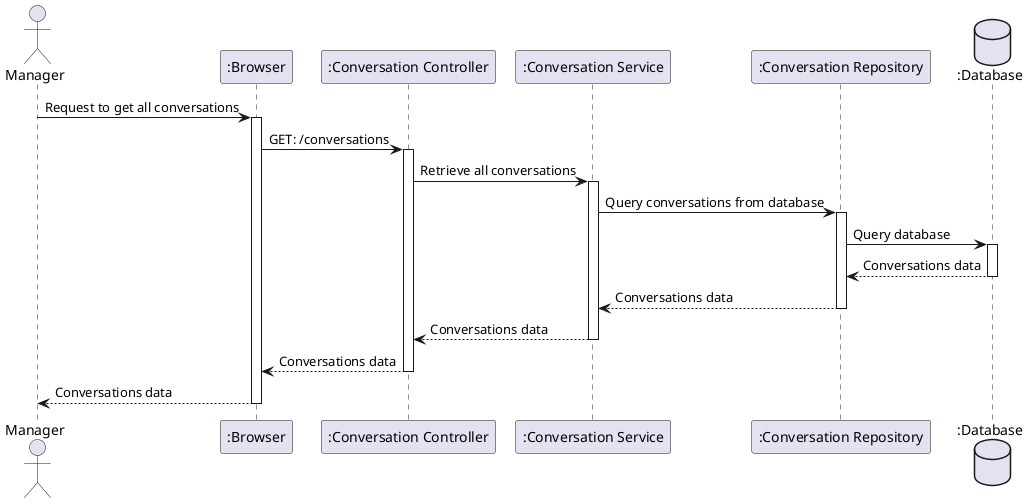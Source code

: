 @startuml

actor Manager as user
participant ":Browser" as a
participant ":Conversation Controller" as b
participant ":Conversation Service" as c
participant ":Conversation Repository" as d
database ":Database" as e

user -> a++: Request to get all conversations
a -> b++: GET: /conversations
b -> c++: Retrieve all conversations
c -> d++: Query conversations from database
d -> e++: Query database
e --> d--: Conversations data
d --> c--: Conversations data
c --> b--: Conversations data
b --> a--: Conversations data
a --> user--: Conversations data
@enduml
